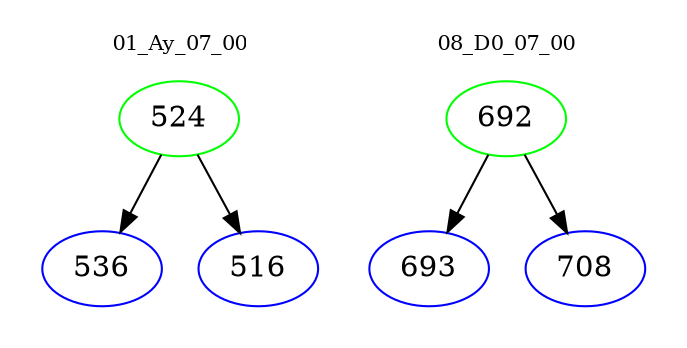 digraph{
subgraph cluster_0 {
color = white
label = "01_Ay_07_00";
fontsize=10;
T0_524 [label="524", color="green"]
T0_524 -> T0_536 [color="black"]
T0_536 [label="536", color="blue"]
T0_524 -> T0_516 [color="black"]
T0_516 [label="516", color="blue"]
}
subgraph cluster_1 {
color = white
label = "08_D0_07_00";
fontsize=10;
T1_692 [label="692", color="green"]
T1_692 -> T1_693 [color="black"]
T1_693 [label="693", color="blue"]
T1_692 -> T1_708 [color="black"]
T1_708 [label="708", color="blue"]
}
}
